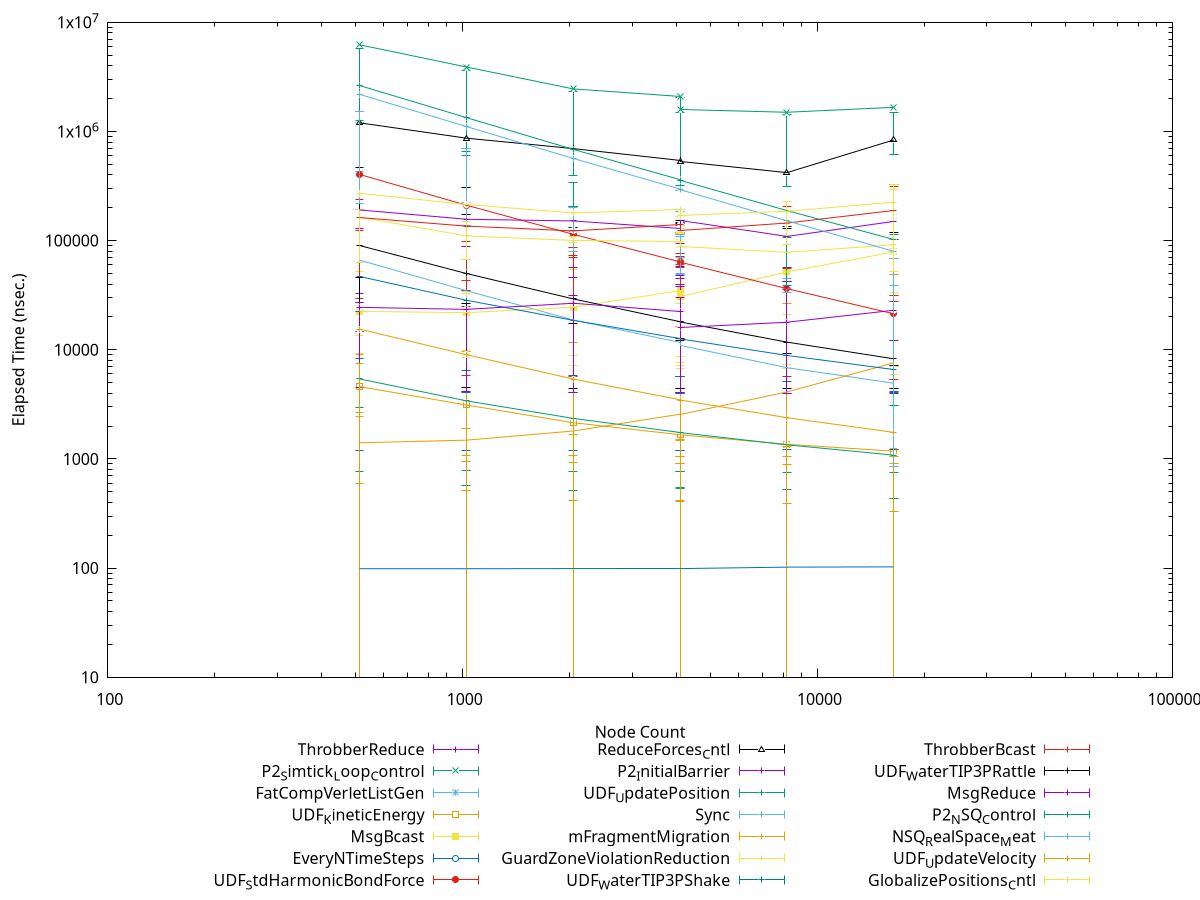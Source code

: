 # Statistics for grouped trace points from trace_group_id 248
# Statistics for grouped trace points from trace_group_id 248
# All data will be placed inline
# column 1: node count
# column 2: average
# column 3: std. dev.
# column 4: min()
# column 5: max()
# column 6: count()
reset
set logscale xy
set key below
set size 1, 1
set linestyle 1
set linestyle 2
set linestyle 3
set linestyle 4
set linestyle 5
set linestyle 6
set linestyle 7
set linestyle 8
set linestyle 9
set linestyle 10
set linestyle 11
set linestyle 12
set linestyle 13
set linestyle 14
set linestyle 15
set linestyle 16
set linestyle 17
set linestyle 18
set linestyle 19
set linestyle 20
set linestyle 21
set xlabel 'Node Count'
set ylabel 'Elapsed Time (nsec.)'
plot '-' using 1:2:3:4 title 'ThrobberReduce' with errorbars linestyle 1,\
'-' using 1:2:3:4 title 'P2_Simtick_Loop_Control' with errorbars linestyle 2,\
'-' using 1:2:3:4 title 'FatCompVerletListGen' with errorbars linestyle 3,\
'-' using 1:2:3:4 title 'UDF_KineticEnergy' with errorbars linestyle 4,\
'-' using 1:2:3:4 title 'MsgBcast' with errorbars linestyle 5,\
'-' using 1:2:3:4 title 'EveryNTimeSteps' with errorbars linestyle 6,\
'-' using 1:2:3:4 title 'UDF_StdHarmonicBondForce' with errorbars linestyle 7,\
'-' using 1:2:3:4 title 'ReduceForces_Cntl' with errorbars linestyle 8,\
'-' using 1:2:3:4 title 'P2_InitialBarrier' with errorbars linestyle 9,\
'-' using 1:2:3:4 title 'UDF_UpdatePosition' with errorbars linestyle 10,\
'-' using 1:2:3:4 title 'Sync' with errorbars linestyle 11,\
'-' using 1:2:3:4 title 'mFragmentMigration' with errorbars linestyle 12,\
'-' using 1:2:3:4 title 'GuardZoneViolationReduction' with errorbars linestyle 13,\
'-' using 1:2:3:4 title 'UDF_WaterTIP3PShake' with errorbars linestyle 14,\
'-' using 1:2:3:4 title 'ThrobberBcast' with errorbars linestyle 15,\
'-' using 1:2:3:4 title 'UDF_WaterTIP3PRattle' with errorbars linestyle 16,\
'-' using 1:2:3:4 title 'MsgReduce' with errorbars linestyle 17,\
'-' using 1:2:3:4 title 'P2_NSQ_Control' with errorbars linestyle 18,\
'-' using 1:2:3:4 title 'NSQ_RealSpace_Meat_' with errorbars linestyle 19,\
'-' using 1:2:3:4 title 'UDF_UpdateVelocity' with errorbars linestyle 20,\
'-' using 1:2:3:4 title 'GlobalizePositions_Cntl' with errorbars linestyle 21,\
'-' using 1:2 notitle with lines linestyle 1,\
'-' using 1:2 notitle with lines linestyle 2,\
'-' using 1:2 notitle with lines linestyle 3,\
'-' using 1:2 notitle with lines linestyle 4,\
'-' using 1:2 notitle with lines linestyle 5,\
'-' using 1:2 notitle with lines linestyle 6,\
'-' using 1:2 notitle with lines linestyle 7,\
'-' using 1:2 notitle with lines linestyle 8,\
'-' using 1:2 notitle with lines linestyle 9,\
'-' using 1:2 notitle with lines linestyle 10,\
'-' using 1:2 notitle with lines linestyle 11,\
'-' using 1:2 notitle with lines linestyle 12,\
'-' using 1:2 notitle with lines linestyle 13,\
'-' using 1:2 notitle with lines linestyle 14,\
'-' using 1:2 notitle with lines linestyle 15,\
'-' using 1:2 notitle with lines linestyle 16,\
'-' using 1:2 notitle with lines linestyle 17,\
'-' using 1:2 notitle with lines linestyle 18,\
'-' using 1:2 notitle with lines linestyle 19,\
'-' using 1:2 notitle with lines linestyle 20,\
'-' using 1:2 notitle with lines linestyle 21
512	190885.0	32908.8	129304.0
1024	156890.0	35269.9	88727.0
2048	151372.0	46336.1	57276.0
4096	128238.0	47792.5	58487.0
4096	153039.0	39639.2	45026.0
8192	109241.0	56582.7	35578.0
16384	150045.0	102940.0	12042.0
e
512	6221560.0	1207060.0	5700550.0
1024	3892640.0	607664.0	3644670.0
2048	2453310.0	398082.0	2305220.0
4096	2108680.0	288311.0	2028690.0
4096	1604900.0	321279.0	1499900.0
8192	1499140.0	315567.0	1415580.0
16384	1664040.0	616969.0	1479960.0
e
512	66226.8	427429.0	0.0
1024	34796.6	224720.0	0.0
2048	18739.4	121184.0	0.0
4096	11734.6	75929.7	0.0
4096	10850.6	70198.9	0.0
8192	6858.43	44501.8	0.0
16384	4937.84	38482.9	0.0
e
512	4593.34	593.164	2646.0
1024	3119.03	510.608	945.0
2048	2147.13	417.506	924.0
4096	1666.21	407.052	911.0
4096	1662.56	418.481	902.0
8192	1362.07	386.996	890.0
16384	1176.93	329.394	909.0
e
512	22473.9	25516.9	9217.0
1024	21876.2	32791.5	8486.0
2048	24557.2	53892.7	7246.0
4096	34783.2	101432.0	7109.0
4096	30941.6	86870.0	6760.0
8192	51655.7	180496.0	6691.0
16384	78830.5	295039.0	5977.0
e
512	98.7014	1198.37	0.0
1024	98.6398	1197.94	0.0
2048	98.9621	1202.74	0.0
4096	99.218	1204.43	0.0
4096	98.9289	1201.01	0.0
8192	102.033	1213.83	0.0
16384	102.597	1224.75	0.0
e
512	403596.0	239663.0	27265.0
1024	211026.0	136301.0	5751.0
2048	114161.0	85633.3	5705.0
4096	63898.6	56964.0	5694.0
4096	63455.5	59905.0	5700.0
8192	36300.1	41973.5	5664.0
16384	21349.0	31217.4	5394.0
e
512	1199200.0	469262.0	191878.0
1024	867628.0	308908.0	172963.0
2048	696558.0	203900.0	133210.0
4096	545190.0	145915.0	153454.0
4096	526127.0	142460.0	118479.0
8192	419513.0	128839.0	134032.0
16384	835930.0	326316.0	118392.0
e
512	0.0	0.0	0.0
1024	0.0	0.0	0.0
2048	0.0	0.0	0.0
4096	0.0	0.0	0.0
4096	0.0	0.0	0.0
8192	0.0	0.0	0.0
16384	0.0	0.0	0.0
e
512	5401.59	759.582	2963.0
1024	3405.64	570.015	779.0
2048	2350.04	517.346	767.0
4096	1746.61	534.279	761.0
4096	1742.12	548.617	763.0
8192	1345.17	524.107	757.0
16384	1083.39	437.18	744.0
e
512	0.0	0.0	0.0
1024	0.0	0.0	0.0
2048	0.0	0.0	0.0
4096	0.0	0.0	0.0
4096	0.0	0.0	0.0
8192	0.0	0.0	0.0
16384	0.0	0.0	0.0
e
512	1405.42	9026.29	0.0
1024	1486.04	9543.52	0.0
2048	1802.47	11572.1	0.0
4096	2570.77	16502.9	0.0
4096	2552.75	16387.5	0.0
8192	4106.51	26359.7	0.0
16384	7597.31	48765.4	0.0
e
512	164138.0	51700.3	13398.0
1024	110434.0	34461.3	9833.0
2048	100387.0	26857.5	8873.0
4096	98509.9	22431.1	8593.0
4096	87914.4	26352.6	7683.0
8192	78127.7	20966.0	7280.0
16384	91639.2	33584.4	7033.0
e
512	46942.5	8333.12	22266.0
1024	28415.0	6443.12	4040.0
2048	18605.0	5830.6	4023.0
4096	12670.7	5660.74	4011.0
4096	12586.5	5663.04	4017.0
8192	8870.37	5086.27	4010.0
16384	6584.78	4170.52	4023.0
e
512	162649.0	29564.0	122919.0
1024	135740.0	42780.0	98542.0
2048	122749.0	72689.2	69754.0
4096	139810.0	137563.0	71137.0
4096	122739.0	94839.2	75555.0
8192	144943.0	206351.0	55508.0
16384	188955.0	314408.0	27880.0
e
512	90160.5	45785.1	14666.0
1024	49928.2	26487.4	4501.0
2048	29246.8	17313.8	4462.0
4096	18077.1	12108.5	4439.0
4096	17984.1	12621.5	4461.0
8192	11750.5	9224.88	4450.0
16384	8258.72	7102.39	4381.0
e
512	24471.5	27105.0	4544.0
1024	23443.9	25032.1	4187.0
2048	26680.3	31517.4	4047.0
4096	22626.0	37763.4	4053.0
4096	15971.3	30417.8	4064.0
8192	17882.2	42426.5	4013.0
16384	23012.5	68554.2	4013.0
e
512	2633870.0	1270640.0	1512930.0
1024	1339210.0	661472.0	696162.0
2048	684422.0	343439.0	204564.0
4096	361829.0	191251.0	116530.0
4096	356907.0	186233.0	112949.0
8192	188433.0	107706.0	38811.0
16384	102386.0	113507.0	3085.0
e
512	2188660.0	220522.0	1509970.0
1024	1109040.0	136542.0	693189.0
2048	565801.0	80137.1	201928.0
4096	296550.0	49452.5	113092.0
4096	292844.0	48794.0	109452.0
8192	151940.0	33535.8	36161.0
16384	79725.9	69083.2	846.0
e
512	15462.2	2440.42	7531.0
1024	9015.52	1917.04	1075.0
2048	5389.61	1678.78	1068.0
4096	3484.98	1473.25	1051.0
4096	3465.91	1509.0	1053.0
8192	2384.35	1286.52	1046.0
16384	1750.35	1046.53	1042.0
e
512	271412.0	63628.0	191713.0
1024	214106.0	67013.2	150375.0
2048	179457.0	95189.6	109547.0
4096	192330.0	165639.0	115016.0
4096	169076.0	117170.0	117815.0
8192	185670.0	226496.0	92827.0
16384	225273.0	326807.0	51907.0
e
512	190885.0	32908.8	129304.0
1024	156890.0	35269.9	88727.0
2048	151372.0	46336.1	57276.0
4096	128238.0	47792.5	58487.0
4096	153039.0	39639.2	45026.0
8192	109241.0	56582.7	35578.0
16384	150045.0	102940.0	12042.0
e
512	6221560.0	1207060.0	5700550.0
1024	3892640.0	607664.0	3644670.0
2048	2453310.0	398082.0	2305220.0
4096	2108680.0	288311.0	2028690.0
4096	1604900.0	321279.0	1499900.0
8192	1499140.0	315567.0	1415580.0
16384	1664040.0	616969.0	1479960.0
e
512	66226.8	427429.0	0.0
1024	34796.6	224720.0	0.0
2048	18739.4	121184.0	0.0
4096	11734.6	75929.7	0.0
4096	10850.6	70198.9	0.0
8192	6858.43	44501.8	0.0
16384	4937.84	38482.9	0.0
e
512	4593.34	593.164	2646.0
1024	3119.03	510.608	945.0
2048	2147.13	417.506	924.0
4096	1666.21	407.052	911.0
4096	1662.56	418.481	902.0
8192	1362.07	386.996	890.0
16384	1176.93	329.394	909.0
e
512	22473.9	25516.9	9217.0
1024	21876.2	32791.5	8486.0
2048	24557.2	53892.7	7246.0
4096	34783.2	101432.0	7109.0
4096	30941.6	86870.0	6760.0
8192	51655.7	180496.0	6691.0
16384	78830.5	295039.0	5977.0
e
512	98.7014	1198.37	0.0
1024	98.6398	1197.94	0.0
2048	98.9621	1202.74	0.0
4096	99.218	1204.43	0.0
4096	98.9289	1201.01	0.0
8192	102.033	1213.83	0.0
16384	102.597	1224.75	0.0
e
512	403596.0	239663.0	27265.0
1024	211026.0	136301.0	5751.0
2048	114161.0	85633.3	5705.0
4096	63898.6	56964.0	5694.0
4096	63455.5	59905.0	5700.0
8192	36300.1	41973.5	5664.0
16384	21349.0	31217.4	5394.0
e
512	1199200.0	469262.0	191878.0
1024	867628.0	308908.0	172963.0
2048	696558.0	203900.0	133210.0
4096	545190.0	145915.0	153454.0
4096	526127.0	142460.0	118479.0
8192	419513.0	128839.0	134032.0
16384	835930.0	326316.0	118392.0
e
512	0.0	0.0	0.0
1024	0.0	0.0	0.0
2048	0.0	0.0	0.0
4096	0.0	0.0	0.0
4096	0.0	0.0	0.0
8192	0.0	0.0	0.0
16384	0.0	0.0	0.0
e
512	5401.59	759.582	2963.0
1024	3405.64	570.015	779.0
2048	2350.04	517.346	767.0
4096	1746.61	534.279	761.0
4096	1742.12	548.617	763.0
8192	1345.17	524.107	757.0
16384	1083.39	437.18	744.0
e
512	0.0	0.0	0.0
1024	0.0	0.0	0.0
2048	0.0	0.0	0.0
4096	0.0	0.0	0.0
4096	0.0	0.0	0.0
8192	0.0	0.0	0.0
16384	0.0	0.0	0.0
e
512	1405.42	9026.29	0.0
1024	1486.04	9543.52	0.0
2048	1802.47	11572.1	0.0
4096	2570.77	16502.9	0.0
4096	2552.75	16387.5	0.0
8192	4106.51	26359.7	0.0
16384	7597.31	48765.4	0.0
e
512	164138.0	51700.3	13398.0
1024	110434.0	34461.3	9833.0
2048	100387.0	26857.5	8873.0
4096	98509.9	22431.1	8593.0
4096	87914.4	26352.6	7683.0
8192	78127.7	20966.0	7280.0
16384	91639.2	33584.4	7033.0
e
512	46942.5	8333.12	22266.0
1024	28415.0	6443.12	4040.0
2048	18605.0	5830.6	4023.0
4096	12670.7	5660.74	4011.0
4096	12586.5	5663.04	4017.0
8192	8870.37	5086.27	4010.0
16384	6584.78	4170.52	4023.0
e
512	162649.0	29564.0	122919.0
1024	135740.0	42780.0	98542.0
2048	122749.0	72689.2	69754.0
4096	139810.0	137563.0	71137.0
4096	122739.0	94839.2	75555.0
8192	144943.0	206351.0	55508.0
16384	188955.0	314408.0	27880.0
e
512	90160.5	45785.1	14666.0
1024	49928.2	26487.4	4501.0
2048	29246.8	17313.8	4462.0
4096	18077.1	12108.5	4439.0
4096	17984.1	12621.5	4461.0
8192	11750.5	9224.88	4450.0
16384	8258.72	7102.39	4381.0
e
512	24471.5	27105.0	4544.0
1024	23443.9	25032.1	4187.0
2048	26680.3	31517.4	4047.0
4096	22626.0	37763.4	4053.0
4096	15971.3	30417.8	4064.0
8192	17882.2	42426.5	4013.0
16384	23012.5	68554.2	4013.0
e
512	2633870.0	1270640.0	1512930.0
1024	1339210.0	661472.0	696162.0
2048	684422.0	343439.0	204564.0
4096	361829.0	191251.0	116530.0
4096	356907.0	186233.0	112949.0
8192	188433.0	107706.0	38811.0
16384	102386.0	113507.0	3085.0
e
512	2188660.0	220522.0	1509970.0
1024	1109040.0	136542.0	693189.0
2048	565801.0	80137.1	201928.0
4096	296550.0	49452.5	113092.0
4096	292844.0	48794.0	109452.0
8192	151940.0	33535.8	36161.0
16384	79725.9	69083.2	846.0
e
512	15462.2	2440.42	7531.0
1024	9015.52	1917.04	1075.0
2048	5389.61	1678.78	1068.0
4096	3484.98	1473.25	1051.0
4096	3465.91	1509.0	1053.0
8192	2384.35	1286.52	1046.0
16384	1750.35	1046.53	1042.0
e
512	271412.0	63628.0	191713.0
1024	214106.0	67013.2	150375.0
2048	179457.0	95189.6	109547.0
4096	192330.0	165639.0	115016.0
4096	169076.0	117170.0	117815.0
8192	185670.0	226496.0	92827.0
16384	225273.0	326807.0	51907.0
e
